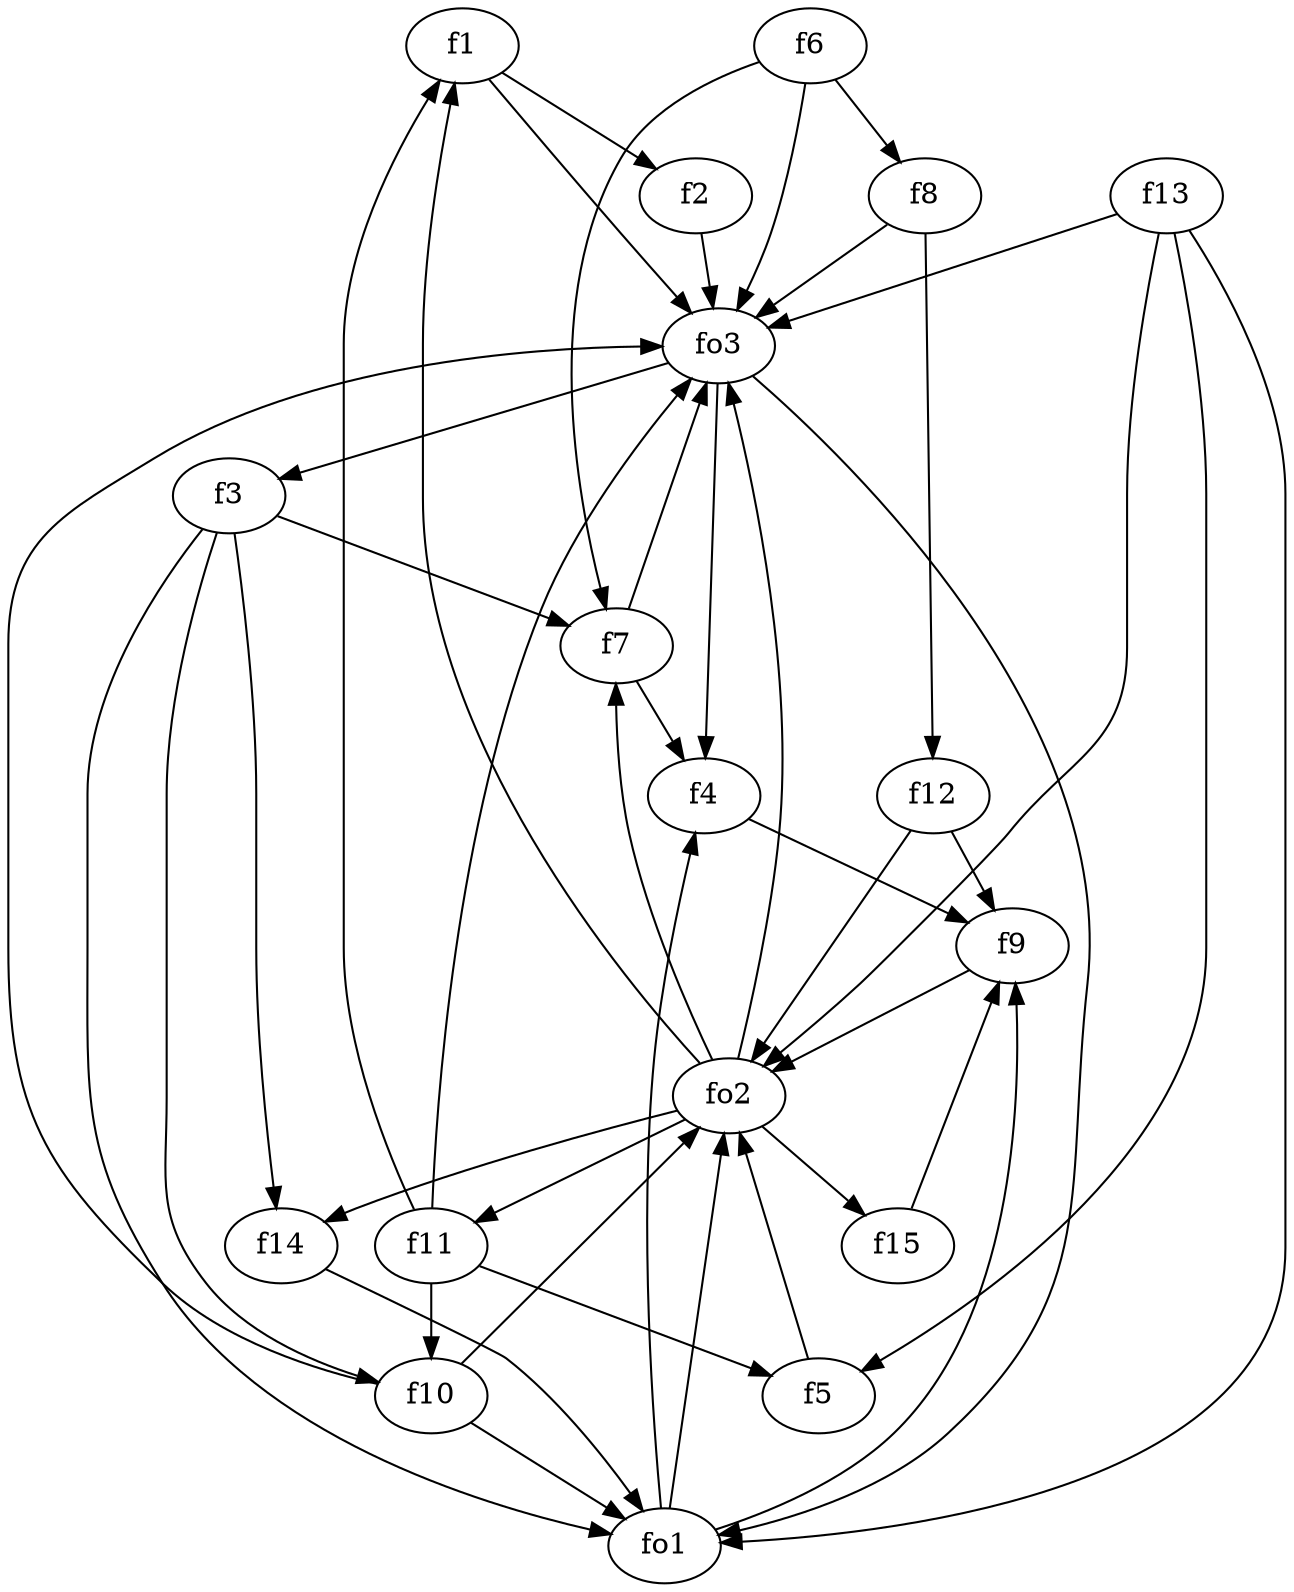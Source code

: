 strict digraph  {
f1;
f2;
f3;
f4;
f5;
f6;
f7;
f8;
f9;
f10;
f11;
f12;
f13;
f14;
f15;
fo1;
fo2;
fo3;
f1 -> fo3  [weight=2];
f1 -> f2  [weight=2];
f2 -> fo3  [weight=2];
f3 -> f14  [weight=2];
f3 -> fo1  [weight=2];
f3 -> f7  [weight=2];
f3 -> f10  [weight=2];
f4 -> f9  [weight=2];
f5 -> fo2  [weight=2];
f6 -> f8  [weight=2];
f6 -> f7  [weight=2];
f6 -> fo3  [weight=2];
f7 -> f4  [weight=2];
f7 -> fo3  [weight=2];
f8 -> fo3  [weight=2];
f8 -> f12  [weight=2];
f9 -> fo2  [weight=2];
f10 -> fo3  [weight=2];
f10 -> fo2  [weight=2];
f10 -> fo1  [weight=2];
f11 -> fo3  [weight=2];
f11 -> f1  [weight=2];
f11 -> f10  [weight=2];
f11 -> f5  [weight=2];
f12 -> fo2  [weight=2];
f12 -> f9  [weight=2];
f13 -> fo2  [weight=2];
f13 -> fo3  [weight=2];
f13 -> f5  [weight=2];
f13 -> fo1  [weight=2];
f14 -> fo1  [weight=2];
f15 -> f9  [weight=2];
fo1 -> fo2  [weight=2];
fo1 -> f4  [weight=2];
fo1 -> f9  [weight=2];
fo2 -> fo3  [weight=2];
fo2 -> f1  [weight=2];
fo2 -> f11  [weight=2];
fo2 -> f14  [weight=2];
fo2 -> f7  [weight=2];
fo2 -> f15  [weight=2];
fo3 -> f4  [weight=2];
fo3 -> fo1  [weight=2];
fo3 -> f3  [weight=2];
}
